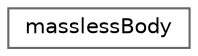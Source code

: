 digraph "Graphical Class Hierarchy"
{
 // LATEX_PDF_SIZE
  bgcolor="transparent";
  edge [fontname=Helvetica,fontsize=10,labelfontname=Helvetica,labelfontsize=10];
  node [fontname=Helvetica,fontsize=10,shape=box,height=0.2,width=0.4];
  rankdir="LR";
  Node0 [id="Node000000",label="masslessBody",height=0.2,width=0.4,color="grey40", fillcolor="white", style="filled",URL="$classFoam_1_1masslessBody.html",tooltip=" "];
}
